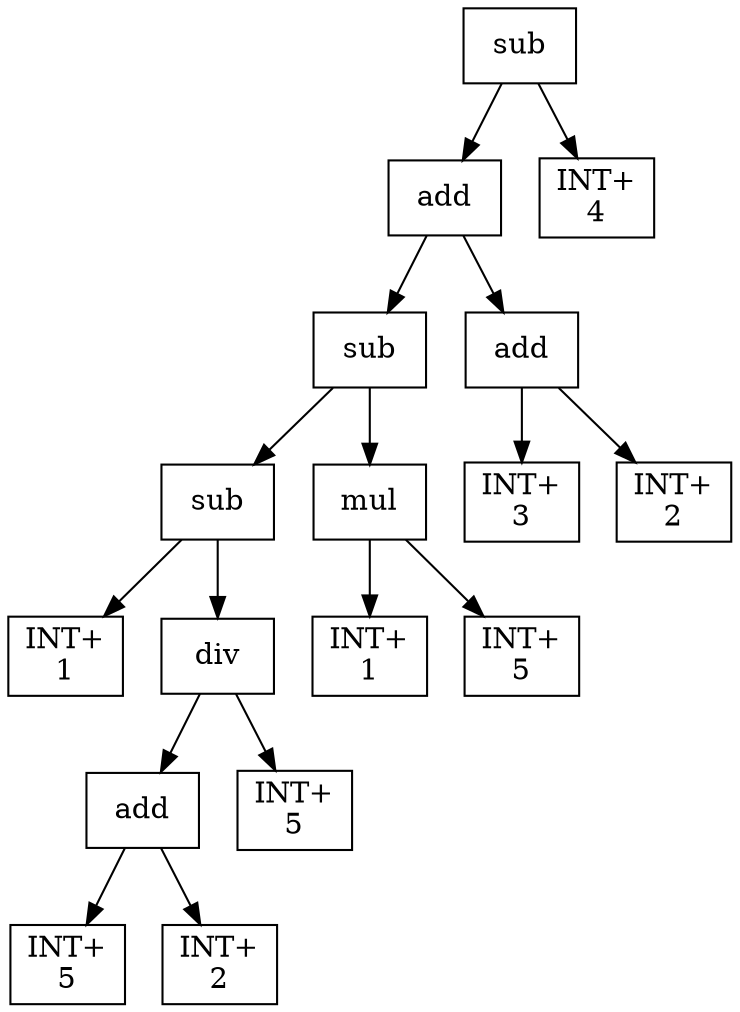 digraph expr {
  node [shape=box];
  n1 [label="sub"];
  n2 [label="add"];
  n3 [label="sub"];
  n4 [label="sub"];
  n5 [label="INT+\n1"];
  n6 [label="div"];
  n7 [label="add"];
  n8 [label="INT+\n5"];
  n9 [label="INT+\n2"];
  n7 -> n8;
  n7 -> n9;
  n10 [label="INT+\n5"];
  n6 -> n7;
  n6 -> n10;
  n4 -> n5;
  n4 -> n6;
  n11 [label="mul"];
  n12 [label="INT+\n1"];
  n13 [label="INT+\n5"];
  n11 -> n12;
  n11 -> n13;
  n3 -> n4;
  n3 -> n11;
  n14 [label="add"];
  n15 [label="INT+\n3"];
  n16 [label="INT+\n2"];
  n14 -> n15;
  n14 -> n16;
  n2 -> n3;
  n2 -> n14;
  n17 [label="INT+\n4"];
  n1 -> n2;
  n1 -> n17;
}